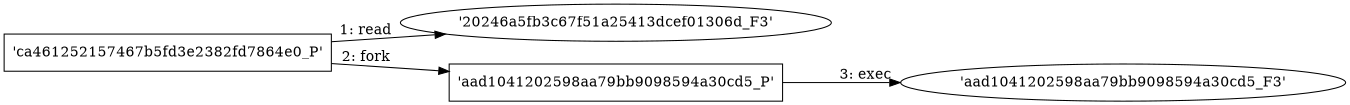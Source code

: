 digraph "D:\Learning\Paper\apt\基于CTI的攻击预警\Dataset\攻击图\ASGfromALLCTI\Rule release for today - September 1, 2009.dot" {
rankdir="LR"
size="9"
fixedsize="false"
splines="true"
nodesep=0.3
ranksep=0
fontsize=10
overlap="scalexy"
engine= "neato"
	"'20246a5fb3c67f51a25413dcef01306d_F3'" [node_type=file shape=ellipse]
	"'ca461252157467b5fd3e2382fd7864e0_P'" [node_type=Process shape=box]
	"'ca461252157467b5fd3e2382fd7864e0_P'" -> "'20246a5fb3c67f51a25413dcef01306d_F3'" [label="1: read"]
	"'ca461252157467b5fd3e2382fd7864e0_P'" [node_type=Process shape=box]
	"'aad1041202598aa79bb9098594a30cd5_P'" [node_type=Process shape=box]
	"'ca461252157467b5fd3e2382fd7864e0_P'" -> "'aad1041202598aa79bb9098594a30cd5_P'" [label="2: fork"]
	"'aad1041202598aa79bb9098594a30cd5_P'" [node_type=Process shape=box]
	"'aad1041202598aa79bb9098594a30cd5_F3'" [node_type=File shape=ellipse]
	"'aad1041202598aa79bb9098594a30cd5_P'" -> "'aad1041202598aa79bb9098594a30cd5_F3'" [label="3: exec"]
}
